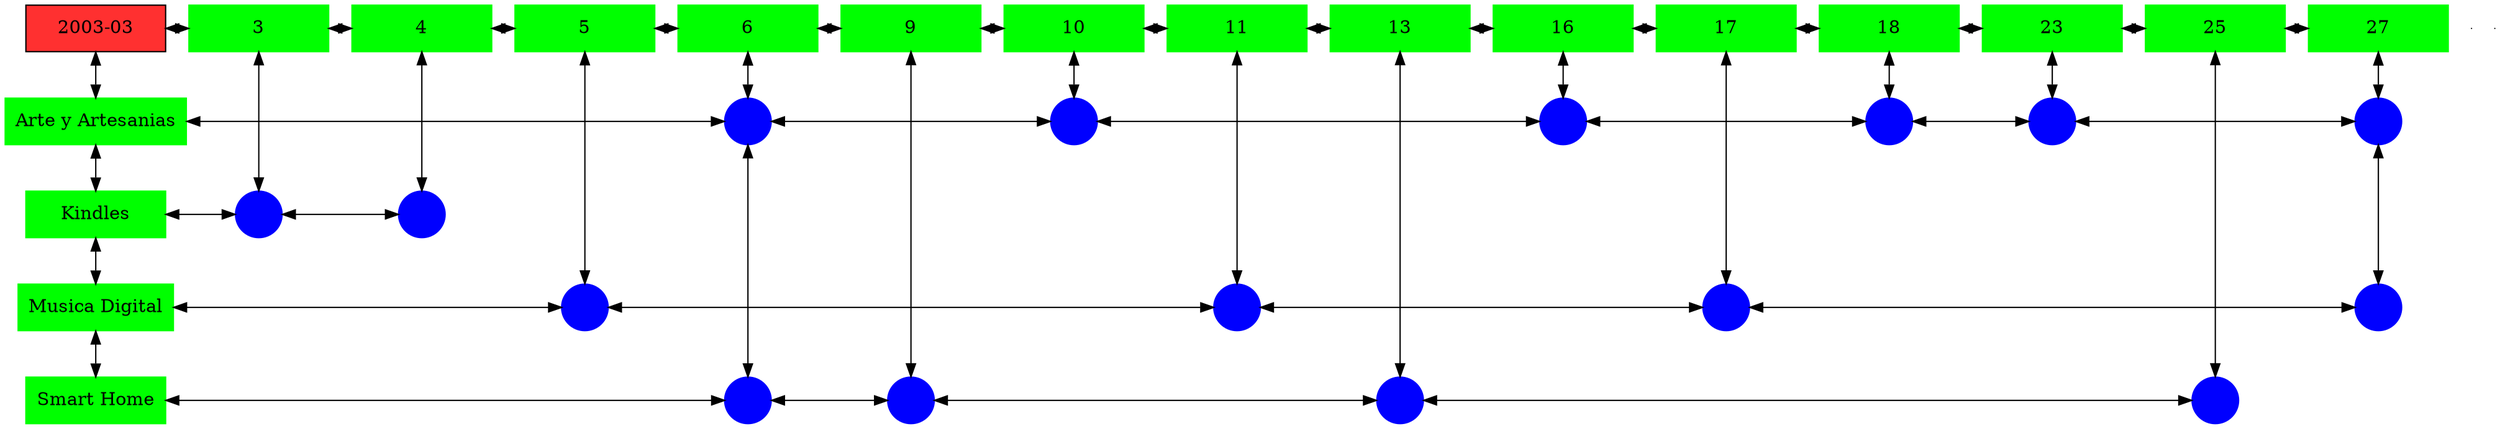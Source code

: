 digraph G{
node[shape="box"];
nodeMt[ label = "2003-03", width = 1.5, style = filled, fillcolor = firebrick1, group = 1 ];
e0[ shape = point, width = 0 ];
e1[ shape = point, width = 0 ];
node0xc001fa37c0[label="3",color=green,style =filled,width = 1.5 group=3];
nodeMt->node0xc001fa37c0[dir="both"];
{rank=same;nodeMt;node0xc001fa37c0;}
node0xc0022bd310[label="4",color=green,style =filled,width = 1.5 group=4];
node0xc001fa37c0->node0xc0022bd310[dir="both"];
{rank=same;node0xc001fa37c0;node0xc0022bd310;}
node0xc002284190[label="5",color=green,style =filled,width = 1.5 group=5];
node0xc0022bd310->node0xc002284190[dir="both"];
{rank=same;node0xc0022bd310;node0xc002284190;}
node0xc002103c20[label="6",color=green,style =filled,width = 1.5 group=6];
node0xc002284190->node0xc002103c20[dir="both"];
{rank=same;node0xc002284190;node0xc002103c20;}
node0xc002062eb0[label="9",color=green,style =filled,width = 1.5 group=9];
node0xc002103c20->node0xc002062eb0[dir="both"];
{rank=same;node0xc002103c20;node0xc002062eb0;}
node0xc002273ea0[label="10",color=green,style =filled,width = 1.5 group=10];
node0xc002062eb0->node0xc002273ea0[dir="both"];
{rank=same;node0xc002062eb0;node0xc002273ea0;}
node0xc001e62820[label="11",color=green,style =filled,width = 1.5 group=11];
node0xc002273ea0->node0xc001e62820[dir="both"];
{rank=same;node0xc002273ea0;node0xc001e62820;}
node0xc0022e5f40[label="13",color=green,style =filled,width = 1.5 group=13];
node0xc001e62820->node0xc0022e5f40[dir="both"];
{rank=same;node0xc001e62820;node0xc0022e5f40;}
node0xc001f924b0[label="16",color=green,style =filled,width = 1.5 group=16];
node0xc0022e5f40->node0xc001f924b0[dir="both"];
{rank=same;node0xc0022e5f40;node0xc001f924b0;}
node0xc0022ccf50[label="17",color=green,style =filled,width = 1.5 group=17];
node0xc001f924b0->node0xc0022ccf50[dir="both"];
{rank=same;node0xc001f924b0;node0xc0022ccf50;}
node0xc0021dbb30[label="18",color=green,style =filled,width = 1.5 group=18];
node0xc0022ccf50->node0xc0021dbb30[dir="both"];
{rank=same;node0xc0022ccf50;node0xc0021dbb30;}
node0xc0021cb180[label="23",color=green,style =filled,width = 1.5 group=23];
node0xc0021dbb30->node0xc0021cb180[dir="both"];
{rank=same;node0xc0021dbb30;node0xc0021cb180;}
node0xc00207f3b0[label="25",color=green,style =filled,width = 1.5 group=25];
node0xc0021cb180->node0xc00207f3b0[dir="both"];
{rank=same;node0xc0021cb180;node0xc00207f3b0;}
node0xc00217aaf0[label="27",color=green,style =filled,width = 1.5 group=27];
node0xc00207f3b0->node0xc00217aaf0[dir="both"];
{rank=same;node0xc00207f3b0;node0xc00217aaf0;}
node0xc001f92460[label="Arte y Artesanias",color=green,style =filled width = 1.5 group=1];
node0xc002202980[label="",color=blue,style =filled, width = 0.5 group=6 shape=circle];
node0xc001f92460->node0xc002202980[dir="both"];
{rank=same;node0xc001f92460;node0xc002202980;}
node0xc002271d80[label="",color=blue,style =filled, width = 0.5 group=10 shape=circle];
node0xc002202980->node0xc002271d80[dir="both"];
{rank=same;node0xc002271d80;node0xc002202980;}
node0xc001f89680[label="",color=blue,style =filled, width = 0.5 group=16 shape=circle];
node0xc002271d80->node0xc001f89680[dir="both"];
{rank=same;node0xc001f89680;node0xc002271d80;}
node0xc0021d7d00[label="",color=blue,style =filled, width = 0.5 group=18 shape=circle];
node0xc001f89680->node0xc0021d7d00[dir="both"];
{rank=same;node0xc0021d7d00;node0xc001f89680;}
node0xc0021c3880[label="",color=blue,style =filled, width = 0.5 group=23 shape=circle];
node0xc0021d7d00->node0xc0021c3880[dir="both"];
{rank=same;node0xc0021c3880;node0xc0021d7d00;}
node0xc0021d7280[label="",color=blue,style =filled, width = 0.5 group=27 shape=circle];
node0xc0021c3880->node0xc0021d7280[dir="both"];
{rank=same;node0xc0021d7280;node0xc0021c3880;}
node0xc001fa3770[label="Kindles",color=green,style =filled width = 1.5 group=1];
node0xc001f99880[label="",color=blue,style =filled, width = 0.5 group=3 shape=circle];
node0xc001fa3770->node0xc001f99880[dir="both"];
{rank=same;node0xc001fa3770;node0xc001f99880;}
node0xc0022c6300[label="",color=blue,style =filled, width = 0.5 group=4 shape=circle];
node0xc001f99880->node0xc0022c6300[dir="both"];
{rank=same;node0xc0022c6300;node0xc001f99880;}
node0xc001e627d0[label="Musica Digital",color=green,style =filled width = 1.5 group=1];
node0xc002271f80[label="",color=blue,style =filled, width = 0.5 group=5 shape=circle];
node0xc001e627d0->node0xc002271f80[dir="both"];
{rank=same;node0xc001e627d0;node0xc002271f80;}
node0xc001e5ca80[label="",color=blue,style =filled, width = 0.5 group=11 shape=circle];
node0xc002271f80->node0xc001e5ca80[dir="both"];
{rank=same;node0xc001e5ca80;node0xc002271f80;}
node0xc0022c7c00[label="",color=blue,style =filled, width = 0.5 group=17 shape=circle];
node0xc001e5ca80->node0xc0022c7c00[dir="both"];
{rank=same;node0xc0022c7c00;node0xc001e5ca80;}
node0xc0022b0a00[label="",color=blue,style =filled, width = 0.5 group=27 shape=circle];
node0xc0022c7c00->node0xc0022b0a00[dir="both"];
{rank=same;node0xc0022b0a00;node0xc0022c7c00;}
node0xc002062e60[label="Smart Home",color=green,style =filled width = 1.5 group=1];
node0xc0020fff00[label="",color=blue,style =filled, width = 0.5 group=6 shape=circle];
node0xc002062e60->node0xc0020fff00[dir="both"];
{rank=same;node0xc002062e60;node0xc0020fff00;}
node0xc002064280[label="",color=blue,style =filled, width = 0.5 group=9 shape=circle];
node0xc0020fff00->node0xc002064280[dir="both"];
{rank=same;node0xc002064280;node0xc0020fff00;}
node0xc0022f0800[label="",color=blue,style =filled, width = 0.5 group=13 shape=circle];
node0xc002064280->node0xc0022f0800[dir="both"];
{rank=same;node0xc0022f0800;node0xc002064280;}
node0xc002287200[label="",color=blue,style =filled, width = 0.5 group=25 shape=circle];
node0xc0022f0800->node0xc002287200[dir="both"];
{rank=same;node0xc002287200;node0xc0022f0800;}
node0xc001fa37c0->node0xc001f99880[dir="both"];
node0xc0022bd310->node0xc0022c6300[dir="both"];
node0xc002284190->node0xc002271f80[dir="both"];
node0xc002103c20->node0xc002202980[dir="both"];
node0xc002202980->node0xc0020fff00[dir="both"];
node0xc002062eb0->node0xc002064280[dir="both"];
node0xc002273ea0->node0xc002271d80[dir="both"];
node0xc001e62820->node0xc001e5ca80[dir="both"];
node0xc0022e5f40->node0xc0022f0800[dir="both"];
node0xc001f924b0->node0xc001f89680[dir="both"];
node0xc0022ccf50->node0xc0022c7c00[dir="both"];
node0xc0021dbb30->node0xc0021d7d00[dir="both"];
node0xc0021cb180->node0xc0021c3880[dir="both"];
node0xc00207f3b0->node0xc002287200[dir="both"];
node0xc00217aaf0->node0xc0021d7280[dir="both"];
node0xc0021d7280->node0xc0022b0a00[dir="both"];
nodeMt->node0xc001f92460[dir="both"];
node0xc001f92460->node0xc001fa3770[dir="both"];
node0xc001fa3770->node0xc001e627d0[dir="both"];
node0xc001e627d0->node0xc002062e60[dir="both"];
}
